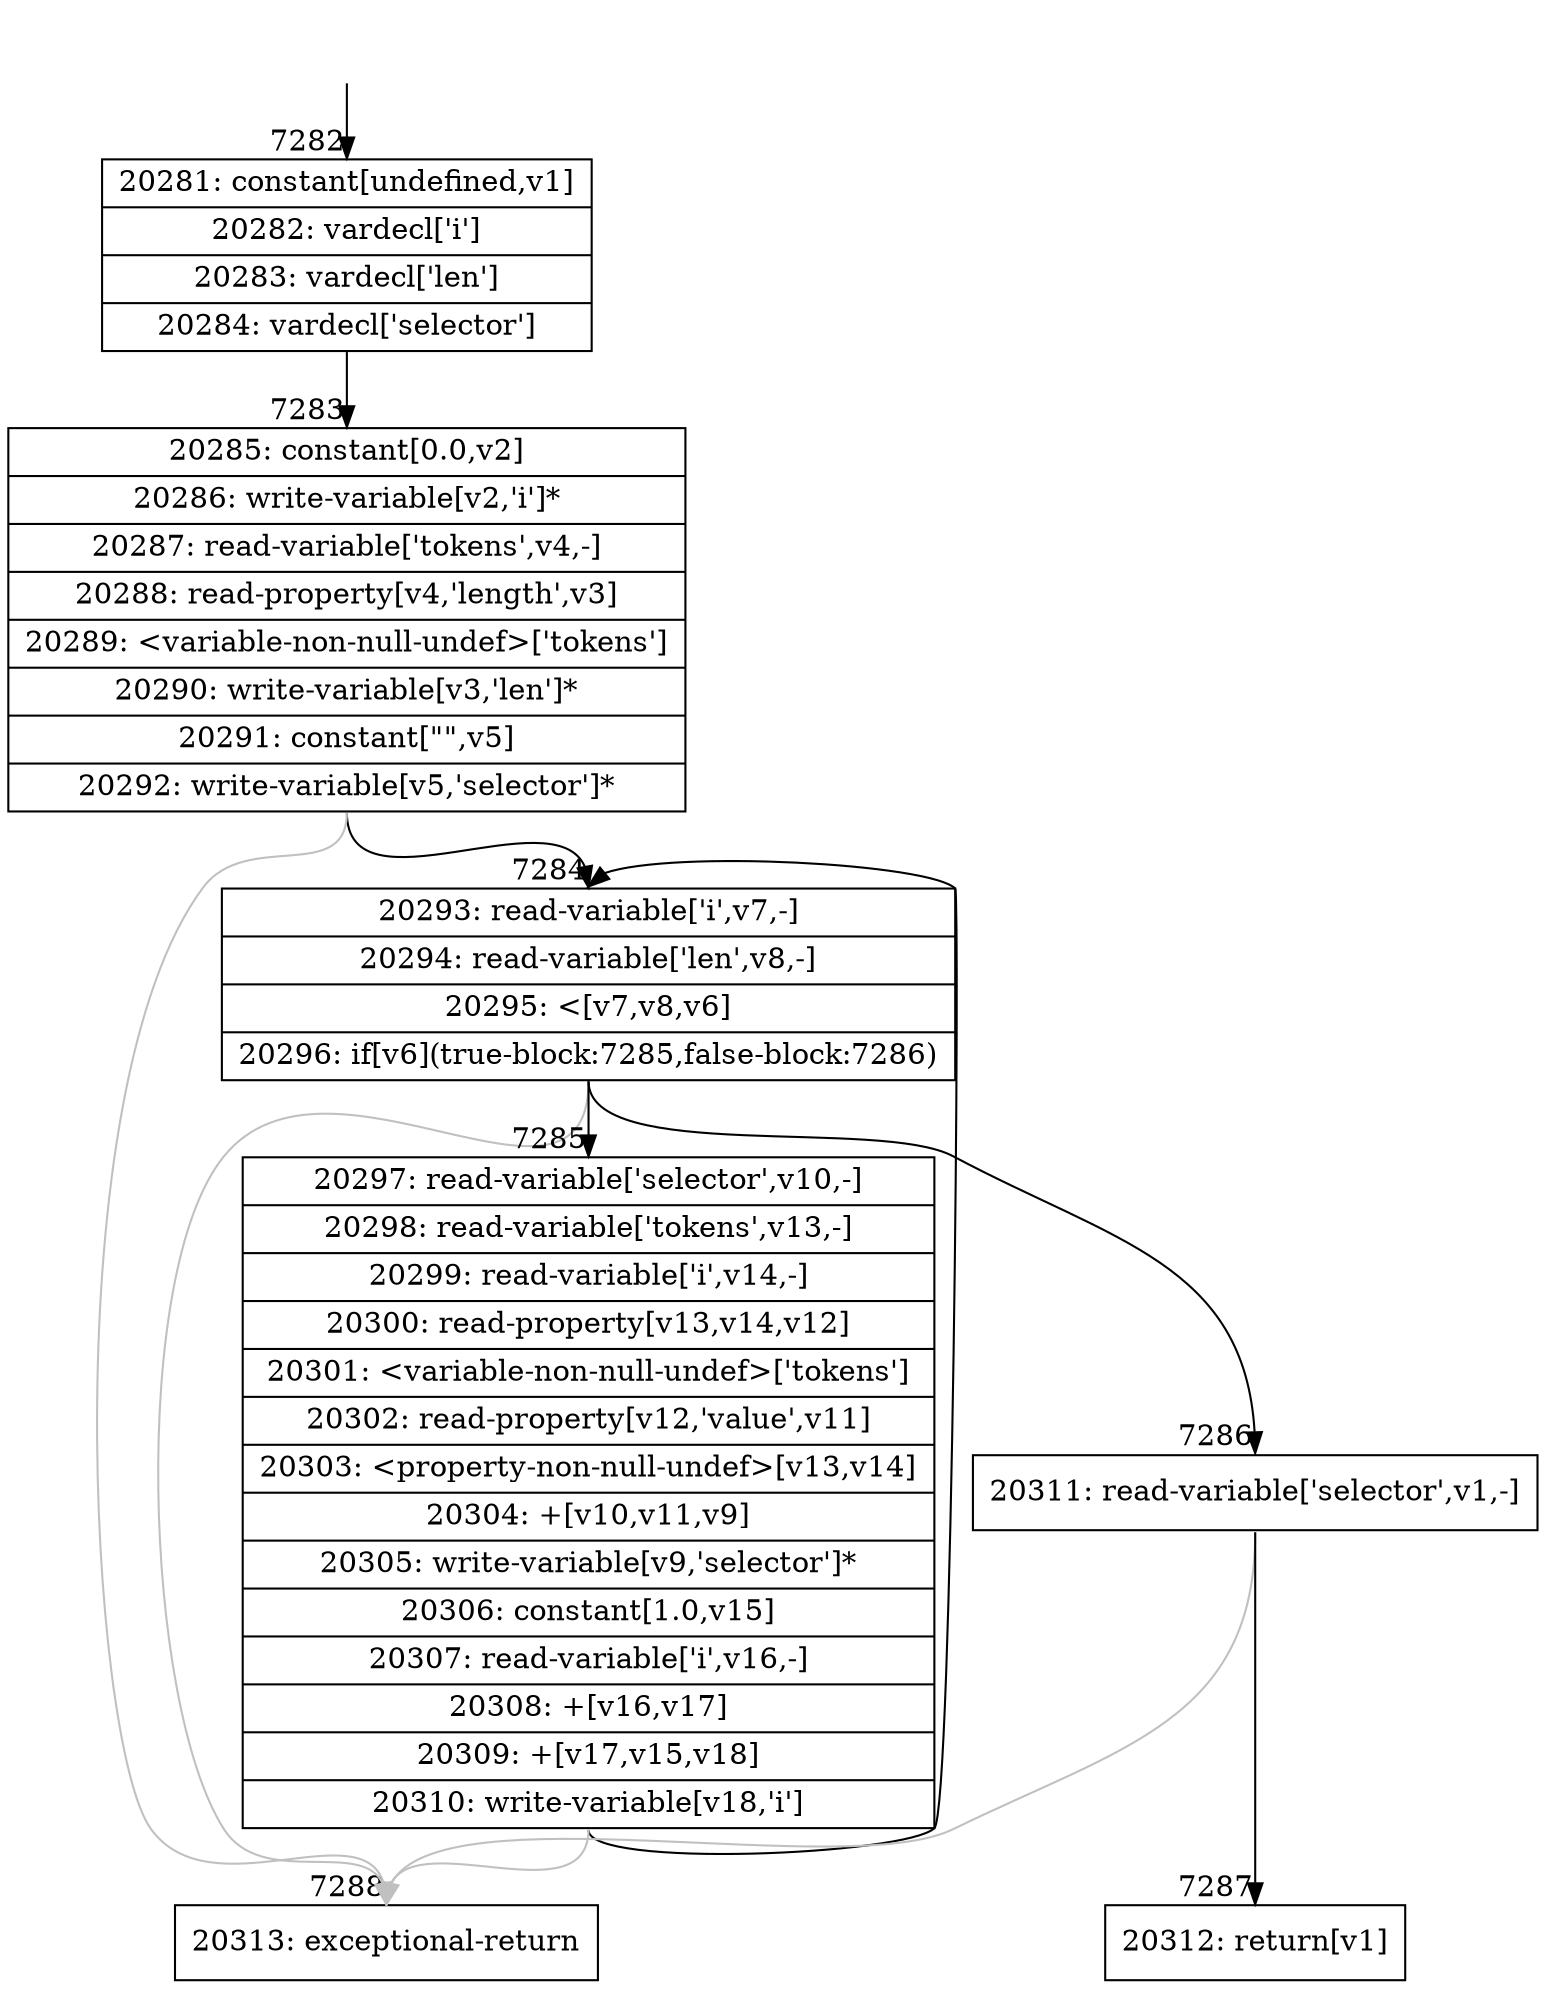 digraph {
rankdir="TD"
BB_entry562[shape=none,label=""];
BB_entry562 -> BB7282 [tailport=s, headport=n, headlabel="    7282"]
BB7282 [shape=record label="{20281: constant[undefined,v1]|20282: vardecl['i']|20283: vardecl['len']|20284: vardecl['selector']}" ] 
BB7282 -> BB7283 [tailport=s, headport=n, headlabel="      7283"]
BB7283 [shape=record label="{20285: constant[0.0,v2]|20286: write-variable[v2,'i']*|20287: read-variable['tokens',v4,-]|20288: read-property[v4,'length',v3]|20289: \<variable-non-null-undef\>['tokens']|20290: write-variable[v3,'len']*|20291: constant[\"\",v5]|20292: write-variable[v5,'selector']*}" ] 
BB7283 -> BB7284 [tailport=s, headport=n, headlabel="      7284"]
BB7283 -> BB7288 [tailport=s, headport=n, color=gray, headlabel="      7288"]
BB7284 [shape=record label="{20293: read-variable['i',v7,-]|20294: read-variable['len',v8,-]|20295: \<[v7,v8,v6]|20296: if[v6](true-block:7285,false-block:7286)}" ] 
BB7284 -> BB7285 [tailport=s, headport=n, headlabel="      7285"]
BB7284 -> BB7286 [tailport=s, headport=n, headlabel="      7286"]
BB7284 -> BB7288 [tailport=s, headport=n, color=gray]
BB7285 [shape=record label="{20297: read-variable['selector',v10,-]|20298: read-variable['tokens',v13,-]|20299: read-variable['i',v14,-]|20300: read-property[v13,v14,v12]|20301: \<variable-non-null-undef\>['tokens']|20302: read-property[v12,'value',v11]|20303: \<property-non-null-undef\>[v13,v14]|20304: +[v10,v11,v9]|20305: write-variable[v9,'selector']*|20306: constant[1.0,v15]|20307: read-variable['i',v16,-]|20308: +[v16,v17]|20309: +[v17,v15,v18]|20310: write-variable[v18,'i']}" ] 
BB7285 -> BB7284 [tailport=s, headport=n]
BB7285 -> BB7288 [tailport=s, headport=n, color=gray]
BB7286 [shape=record label="{20311: read-variable['selector',v1,-]}" ] 
BB7286 -> BB7287 [tailport=s, headport=n, headlabel="      7287"]
BB7286 -> BB7288 [tailport=s, headport=n, color=gray]
BB7287 [shape=record label="{20312: return[v1]}" ] 
BB7288 [shape=record label="{20313: exceptional-return}" ] 
//#$~ 5767
}
